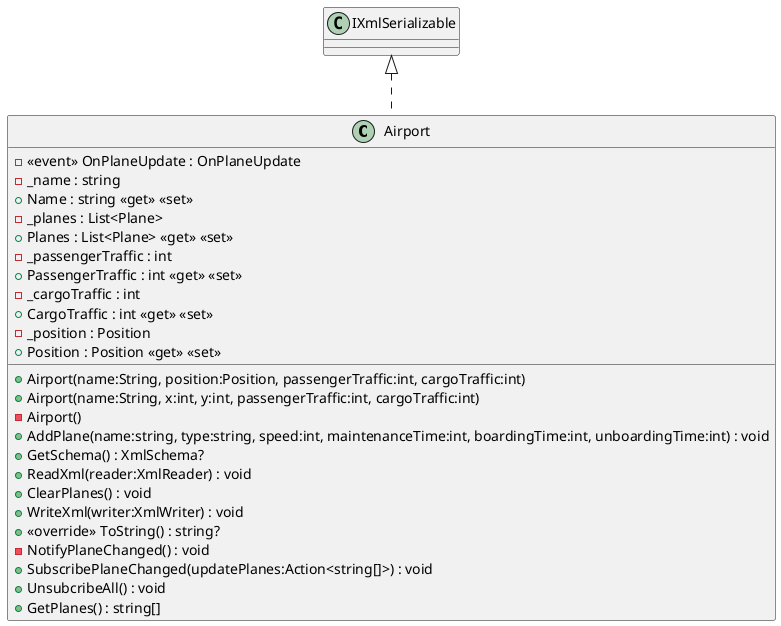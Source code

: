 @startuml
class Airport {
    -  <<event>> OnPlaneUpdate : OnPlaneUpdate 
    - _name : string
    + Name : string <<get>> <<set>>
    - _planes : List<Plane>
    + Planes : List<Plane> <<get>> <<set>>
    - _passengerTraffic : int
    + PassengerTraffic : int <<get>> <<set>>
    - _cargoTraffic : int
    + CargoTraffic : int <<get>> <<set>>
    - _position : Position
    + Position : Position <<get>> <<set>>
    + Airport(name:String, position:Position, passengerTraffic:int, cargoTraffic:int)
    + Airport(name:String, x:int, y:int, passengerTraffic:int, cargoTraffic:int)
    - Airport()
    + AddPlane(name:string, type:string, speed:int, maintenanceTime:int, boardingTime:int, unboardingTime:int) : void
    + GetSchema() : XmlSchema?
    + ReadXml(reader:XmlReader) : void
    + ClearPlanes() : void
    + WriteXml(writer:XmlWriter) : void
    + <<override>> ToString() : string?
    - NotifyPlaneChanged() : void
    + SubscribePlaneChanged(updatePlanes:Action<string[]>) : void
    + UnsubcribeAll() : void
    + GetPlanes() : string[]
}
IXmlSerializable <|-. Airport
@enduml
